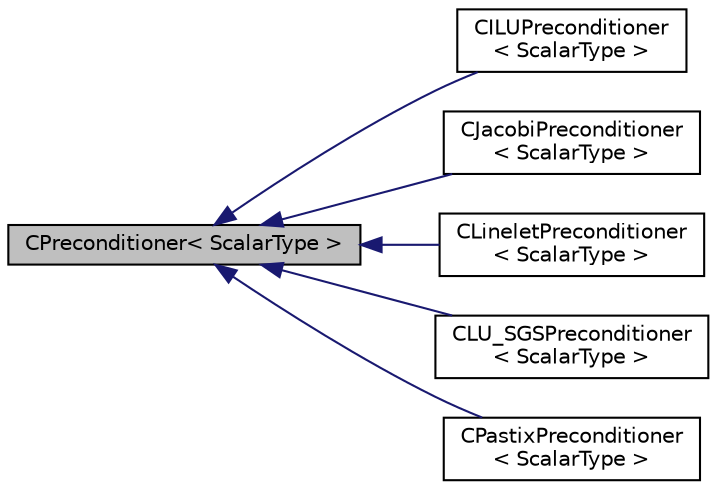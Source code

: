 digraph "CPreconditioner&lt; ScalarType &gt;"
{
  edge [fontname="Helvetica",fontsize="10",labelfontname="Helvetica",labelfontsize="10"];
  node [fontname="Helvetica",fontsize="10",shape=record];
  rankdir="LR";
  Node0 [label="CPreconditioner\< ScalarType \>",height=0.2,width=0.4,color="black", fillcolor="grey75", style="filled", fontcolor="black"];
  Node0 -> Node1 [dir="back",color="midnightblue",fontsize="10",style="solid",fontname="Helvetica"];
  Node1 [label="CILUPreconditioner\l\< ScalarType \>",height=0.2,width=0.4,color="black", fillcolor="white", style="filled",URL="$class_c_i_l_u_preconditioner.html",tooltip="specialization of preconditioner that uses CSysMatrix class "];
  Node0 -> Node2 [dir="back",color="midnightblue",fontsize="10",style="solid",fontname="Helvetica"];
  Node2 [label="CJacobiPreconditioner\l\< ScalarType \>",height=0.2,width=0.4,color="black", fillcolor="white", style="filled",URL="$class_c_jacobi_preconditioner.html",tooltip="specialization of preconditioner that uses CSysMatrix class "];
  Node0 -> Node3 [dir="back",color="midnightblue",fontsize="10",style="solid",fontname="Helvetica"];
  Node3 [label="CLineletPreconditioner\l\< ScalarType \>",height=0.2,width=0.4,color="black", fillcolor="white", style="filled",URL="$class_c_linelet_preconditioner.html",tooltip="specialization of preconditioner that uses CSysMatrix class "];
  Node0 -> Node4 [dir="back",color="midnightblue",fontsize="10",style="solid",fontname="Helvetica"];
  Node4 [label="CLU_SGSPreconditioner\l\< ScalarType \>",height=0.2,width=0.4,color="black", fillcolor="white", style="filled",URL="$class_c_l_u___s_g_s_preconditioner.html",tooltip="specialization of preconditioner that uses CSysMatrix class "];
  Node0 -> Node5 [dir="back",color="midnightblue",fontsize="10",style="solid",fontname="Helvetica"];
  Node5 [label="CPastixPreconditioner\l\< ScalarType \>",height=0.2,width=0.4,color="black", fillcolor="white", style="filled",URL="$class_c_pastix_preconditioner.html",tooltip="Specialization of preconditioner that uses PaStiX to factorize a CSysMatrix. "];
}
